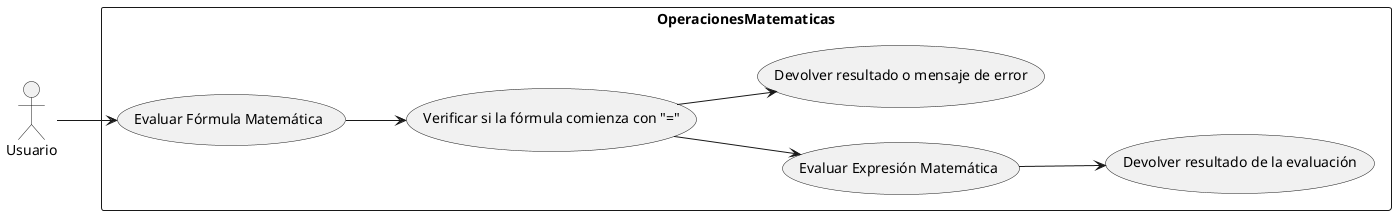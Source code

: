 @startuml
left to right direction

actor Usuario as User
rectangle "OperacionesMatematicas" {
    User --> (Evaluar Fórmula Matemática)
    (Evaluar Fórmula Matemática) --> (Verificar si la fórmula comienza con "=")
    (Verificar si la fórmula comienza con "=") --> (Evaluar Expresión Matemática)
    (Evaluar Expresión Matemática) --> (Devolver resultado de la evaluación)
    (Verificar si la fórmula comienza con "=") --> (Devolver resultado o mensaje de error)
}
@enduml

